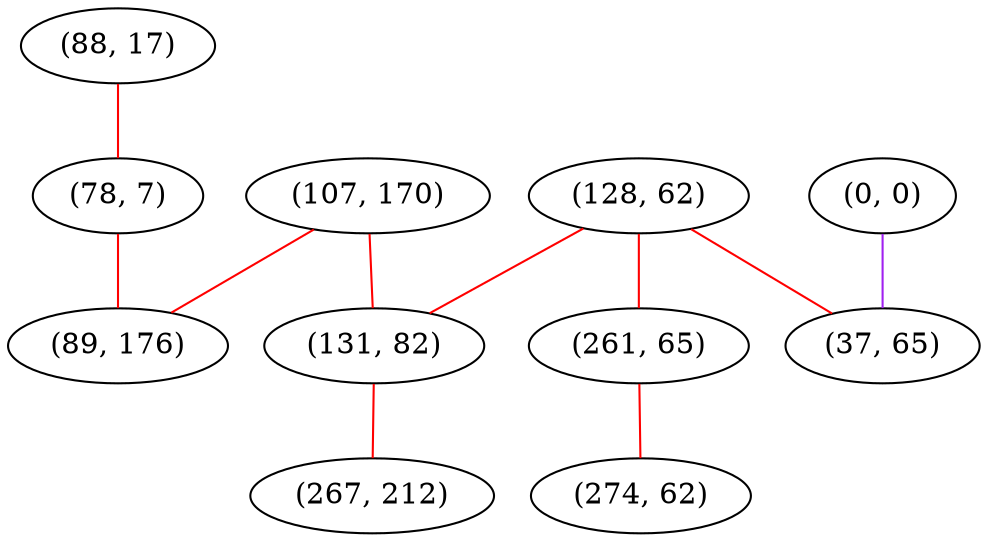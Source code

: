 graph "" {
"(107, 170)";
"(0, 0)";
"(128, 62)";
"(88, 17)";
"(78, 7)";
"(89, 176)";
"(131, 82)";
"(267, 212)";
"(261, 65)";
"(37, 65)";
"(274, 62)";
"(107, 170)" -- "(131, 82)"  [color=red, key=0, weight=1];
"(107, 170)" -- "(89, 176)"  [color=red, key=0, weight=1];
"(0, 0)" -- "(37, 65)"  [color=purple, key=0, weight=4];
"(128, 62)" -- "(37, 65)"  [color=red, key=0, weight=1];
"(128, 62)" -- "(131, 82)"  [color=red, key=0, weight=1];
"(128, 62)" -- "(261, 65)"  [color=red, key=0, weight=1];
"(88, 17)" -- "(78, 7)"  [color=red, key=0, weight=1];
"(78, 7)" -- "(89, 176)"  [color=red, key=0, weight=1];
"(131, 82)" -- "(267, 212)"  [color=red, key=0, weight=1];
"(261, 65)" -- "(274, 62)"  [color=red, key=0, weight=1];
}

